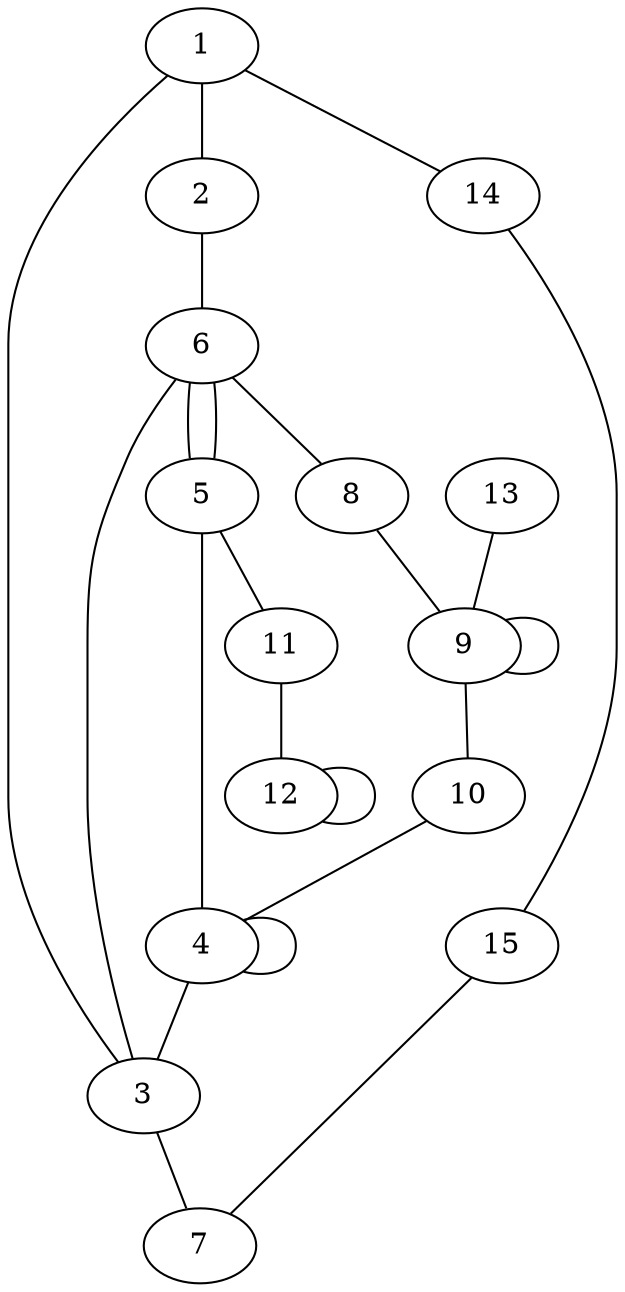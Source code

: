 graph {
	1 -- 2
	2 -- 6
	6 -- 5
	6 -- 3
	5 -- 4
	4 -- 3
	3 -- 7
	6 -- 8
	5 -- 6
	8 -- 9
	9 -- 10
	10 -- 4
	5 -- 11
	11 -- 12
	12 -- 12
	13 -- 9
	9 -- 9
	4 -- 4
	1 -- 3
	1 -- 14
	14 -- 15
	15 -- 7
}